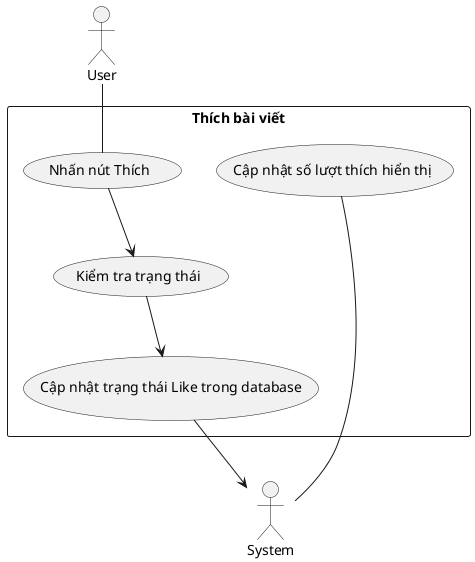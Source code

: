 @startuml
actor User
actor System

rectangle "Thích bài viết" {
    User -- (Nhấn nút Thích)
    (Nhấn nút Thích) --> (Kiểm tra trạng thái)
    (Kiểm tra trạng thái) --> (Cập nhật trạng thái Like trong database)
    (Cập nhật trạng thái Like trong database) --> System
    System -- (Cập nhật số lượt thích hiển thị)
}
@enduml
